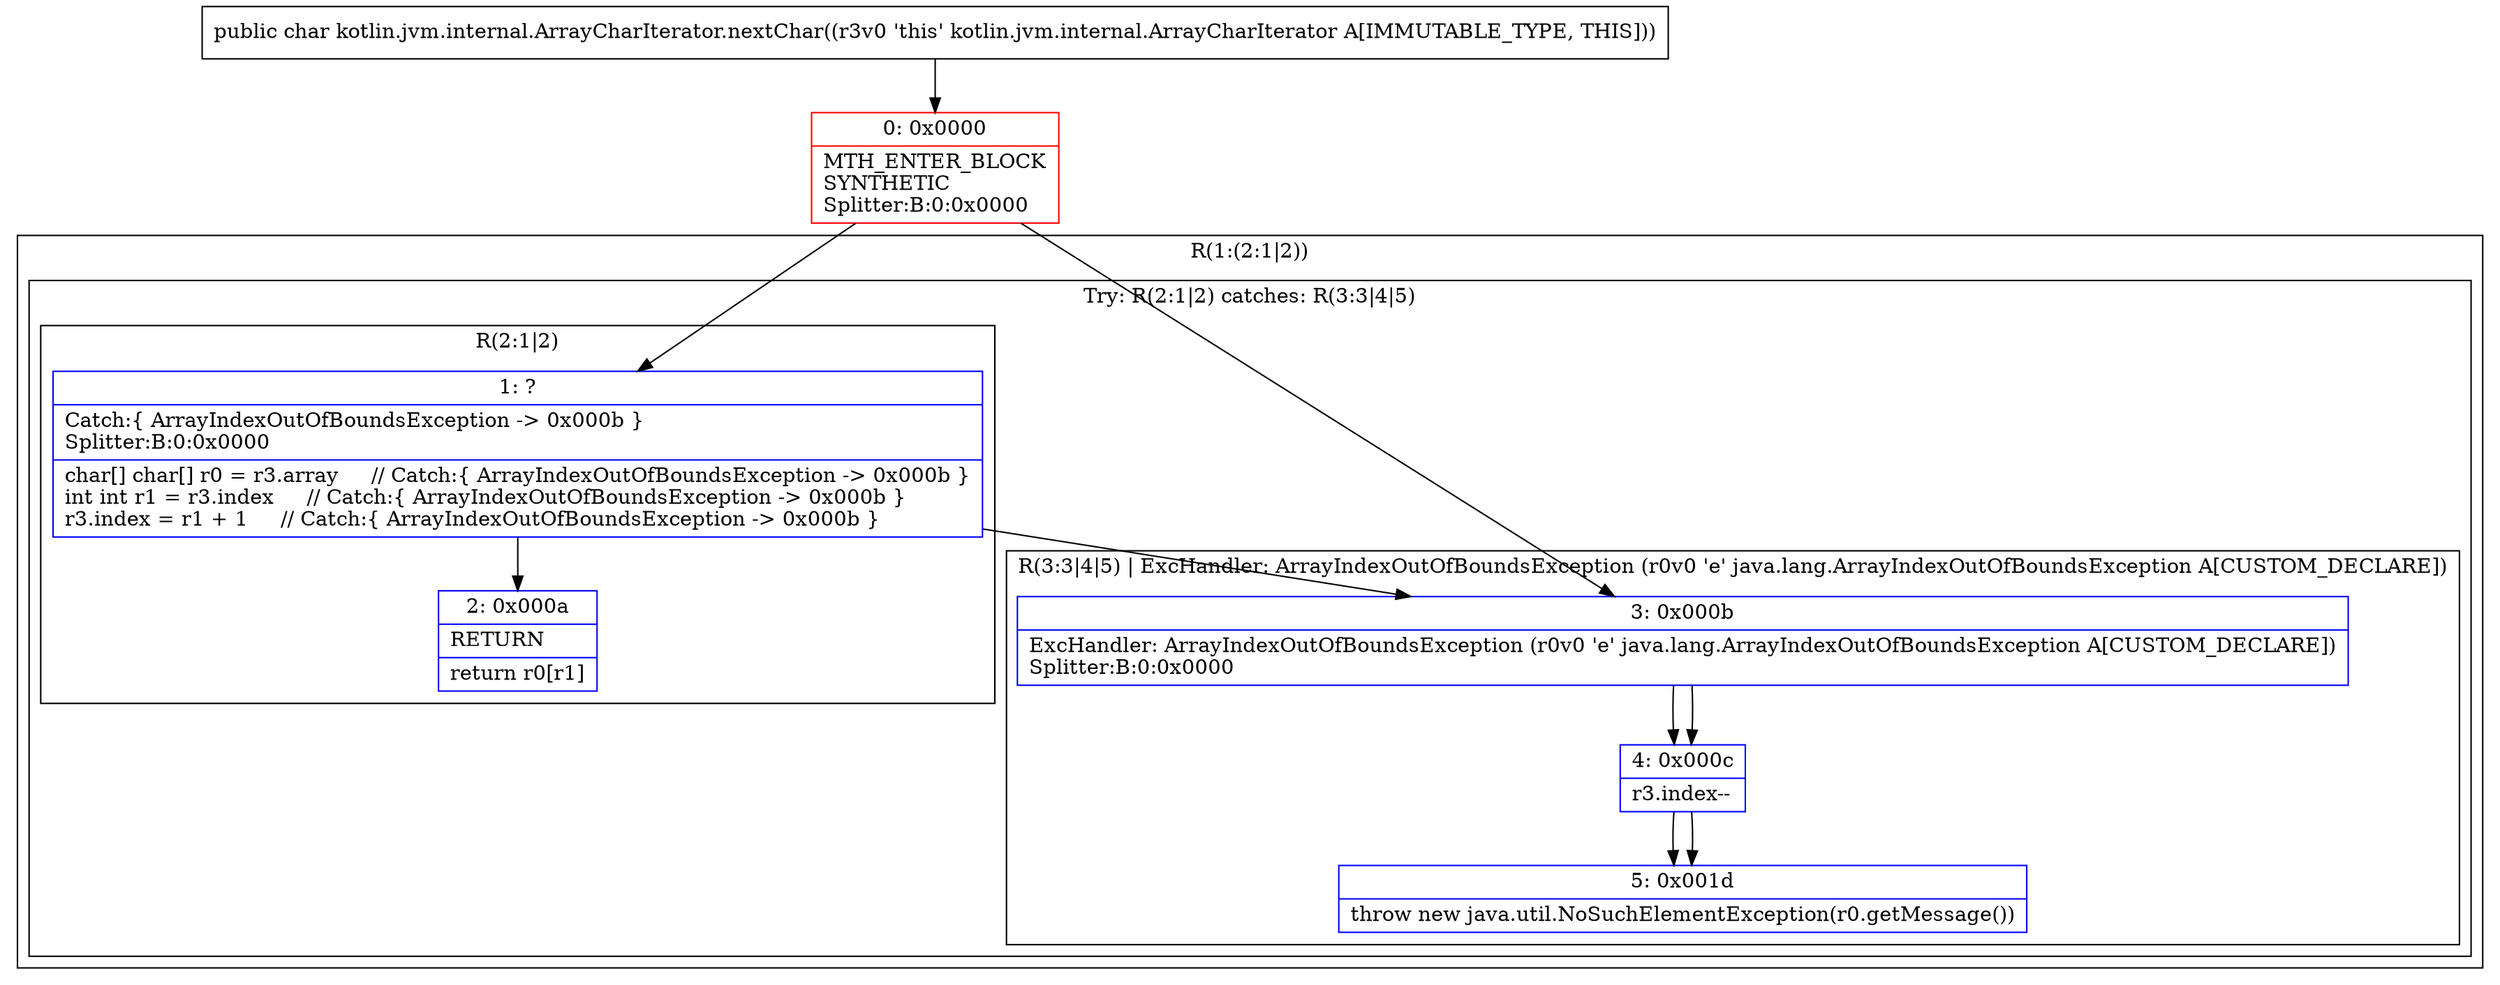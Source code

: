 digraph "CFG forkotlin.jvm.internal.ArrayCharIterator.nextChar()C" {
subgraph cluster_Region_1431689444 {
label = "R(1:(2:1|2))";
node [shape=record,color=blue];
subgraph cluster_TryCatchRegion_315762097 {
label = "Try: R(2:1|2) catches: R(3:3|4|5)";
node [shape=record,color=blue];
subgraph cluster_Region_822011864 {
label = "R(2:1|2)";
node [shape=record,color=blue];
Node_1 [shape=record,label="{1\:\ ?|Catch:\{ ArrayIndexOutOfBoundsException \-\> 0x000b \}\lSplitter:B:0:0x0000\l|char[] char[] r0 = r3.array     \/\/ Catch:\{ ArrayIndexOutOfBoundsException \-\> 0x000b \}\lint int r1 = r3.index     \/\/ Catch:\{ ArrayIndexOutOfBoundsException \-\> 0x000b \}\lr3.index = r1 + 1     \/\/ Catch:\{ ArrayIndexOutOfBoundsException \-\> 0x000b \}\l}"];
Node_2 [shape=record,label="{2\:\ 0x000a|RETURN\l|return r0[r1]\l}"];
}
subgraph cluster_Region_524135522 {
label = "R(3:3|4|5) | ExcHandler: ArrayIndexOutOfBoundsException (r0v0 'e' java.lang.ArrayIndexOutOfBoundsException A[CUSTOM_DECLARE])\l";
node [shape=record,color=blue];
Node_3 [shape=record,label="{3\:\ 0x000b|ExcHandler: ArrayIndexOutOfBoundsException (r0v0 'e' java.lang.ArrayIndexOutOfBoundsException A[CUSTOM_DECLARE])\lSplitter:B:0:0x0000\l}"];
Node_4 [shape=record,label="{4\:\ 0x000c|r3.index\-\-\l}"];
Node_5 [shape=record,label="{5\:\ 0x001d|throw new java.util.NoSuchElementException(r0.getMessage())\l}"];
}
}
}
subgraph cluster_Region_524135522 {
label = "R(3:3|4|5) | ExcHandler: ArrayIndexOutOfBoundsException (r0v0 'e' java.lang.ArrayIndexOutOfBoundsException A[CUSTOM_DECLARE])\l";
node [shape=record,color=blue];
Node_3 [shape=record,label="{3\:\ 0x000b|ExcHandler: ArrayIndexOutOfBoundsException (r0v0 'e' java.lang.ArrayIndexOutOfBoundsException A[CUSTOM_DECLARE])\lSplitter:B:0:0x0000\l}"];
Node_4 [shape=record,label="{4\:\ 0x000c|r3.index\-\-\l}"];
Node_5 [shape=record,label="{5\:\ 0x001d|throw new java.util.NoSuchElementException(r0.getMessage())\l}"];
}
Node_0 [shape=record,color=red,label="{0\:\ 0x0000|MTH_ENTER_BLOCK\lSYNTHETIC\lSplitter:B:0:0x0000\l}"];
MethodNode[shape=record,label="{public char kotlin.jvm.internal.ArrayCharIterator.nextChar((r3v0 'this' kotlin.jvm.internal.ArrayCharIterator A[IMMUTABLE_TYPE, THIS])) }"];
MethodNode -> Node_0;
Node_1 -> Node_2;
Node_1 -> Node_3;
Node_3 -> Node_4;
Node_4 -> Node_5;
Node_3 -> Node_4;
Node_4 -> Node_5;
Node_0 -> Node_1;
Node_0 -> Node_3;
}

